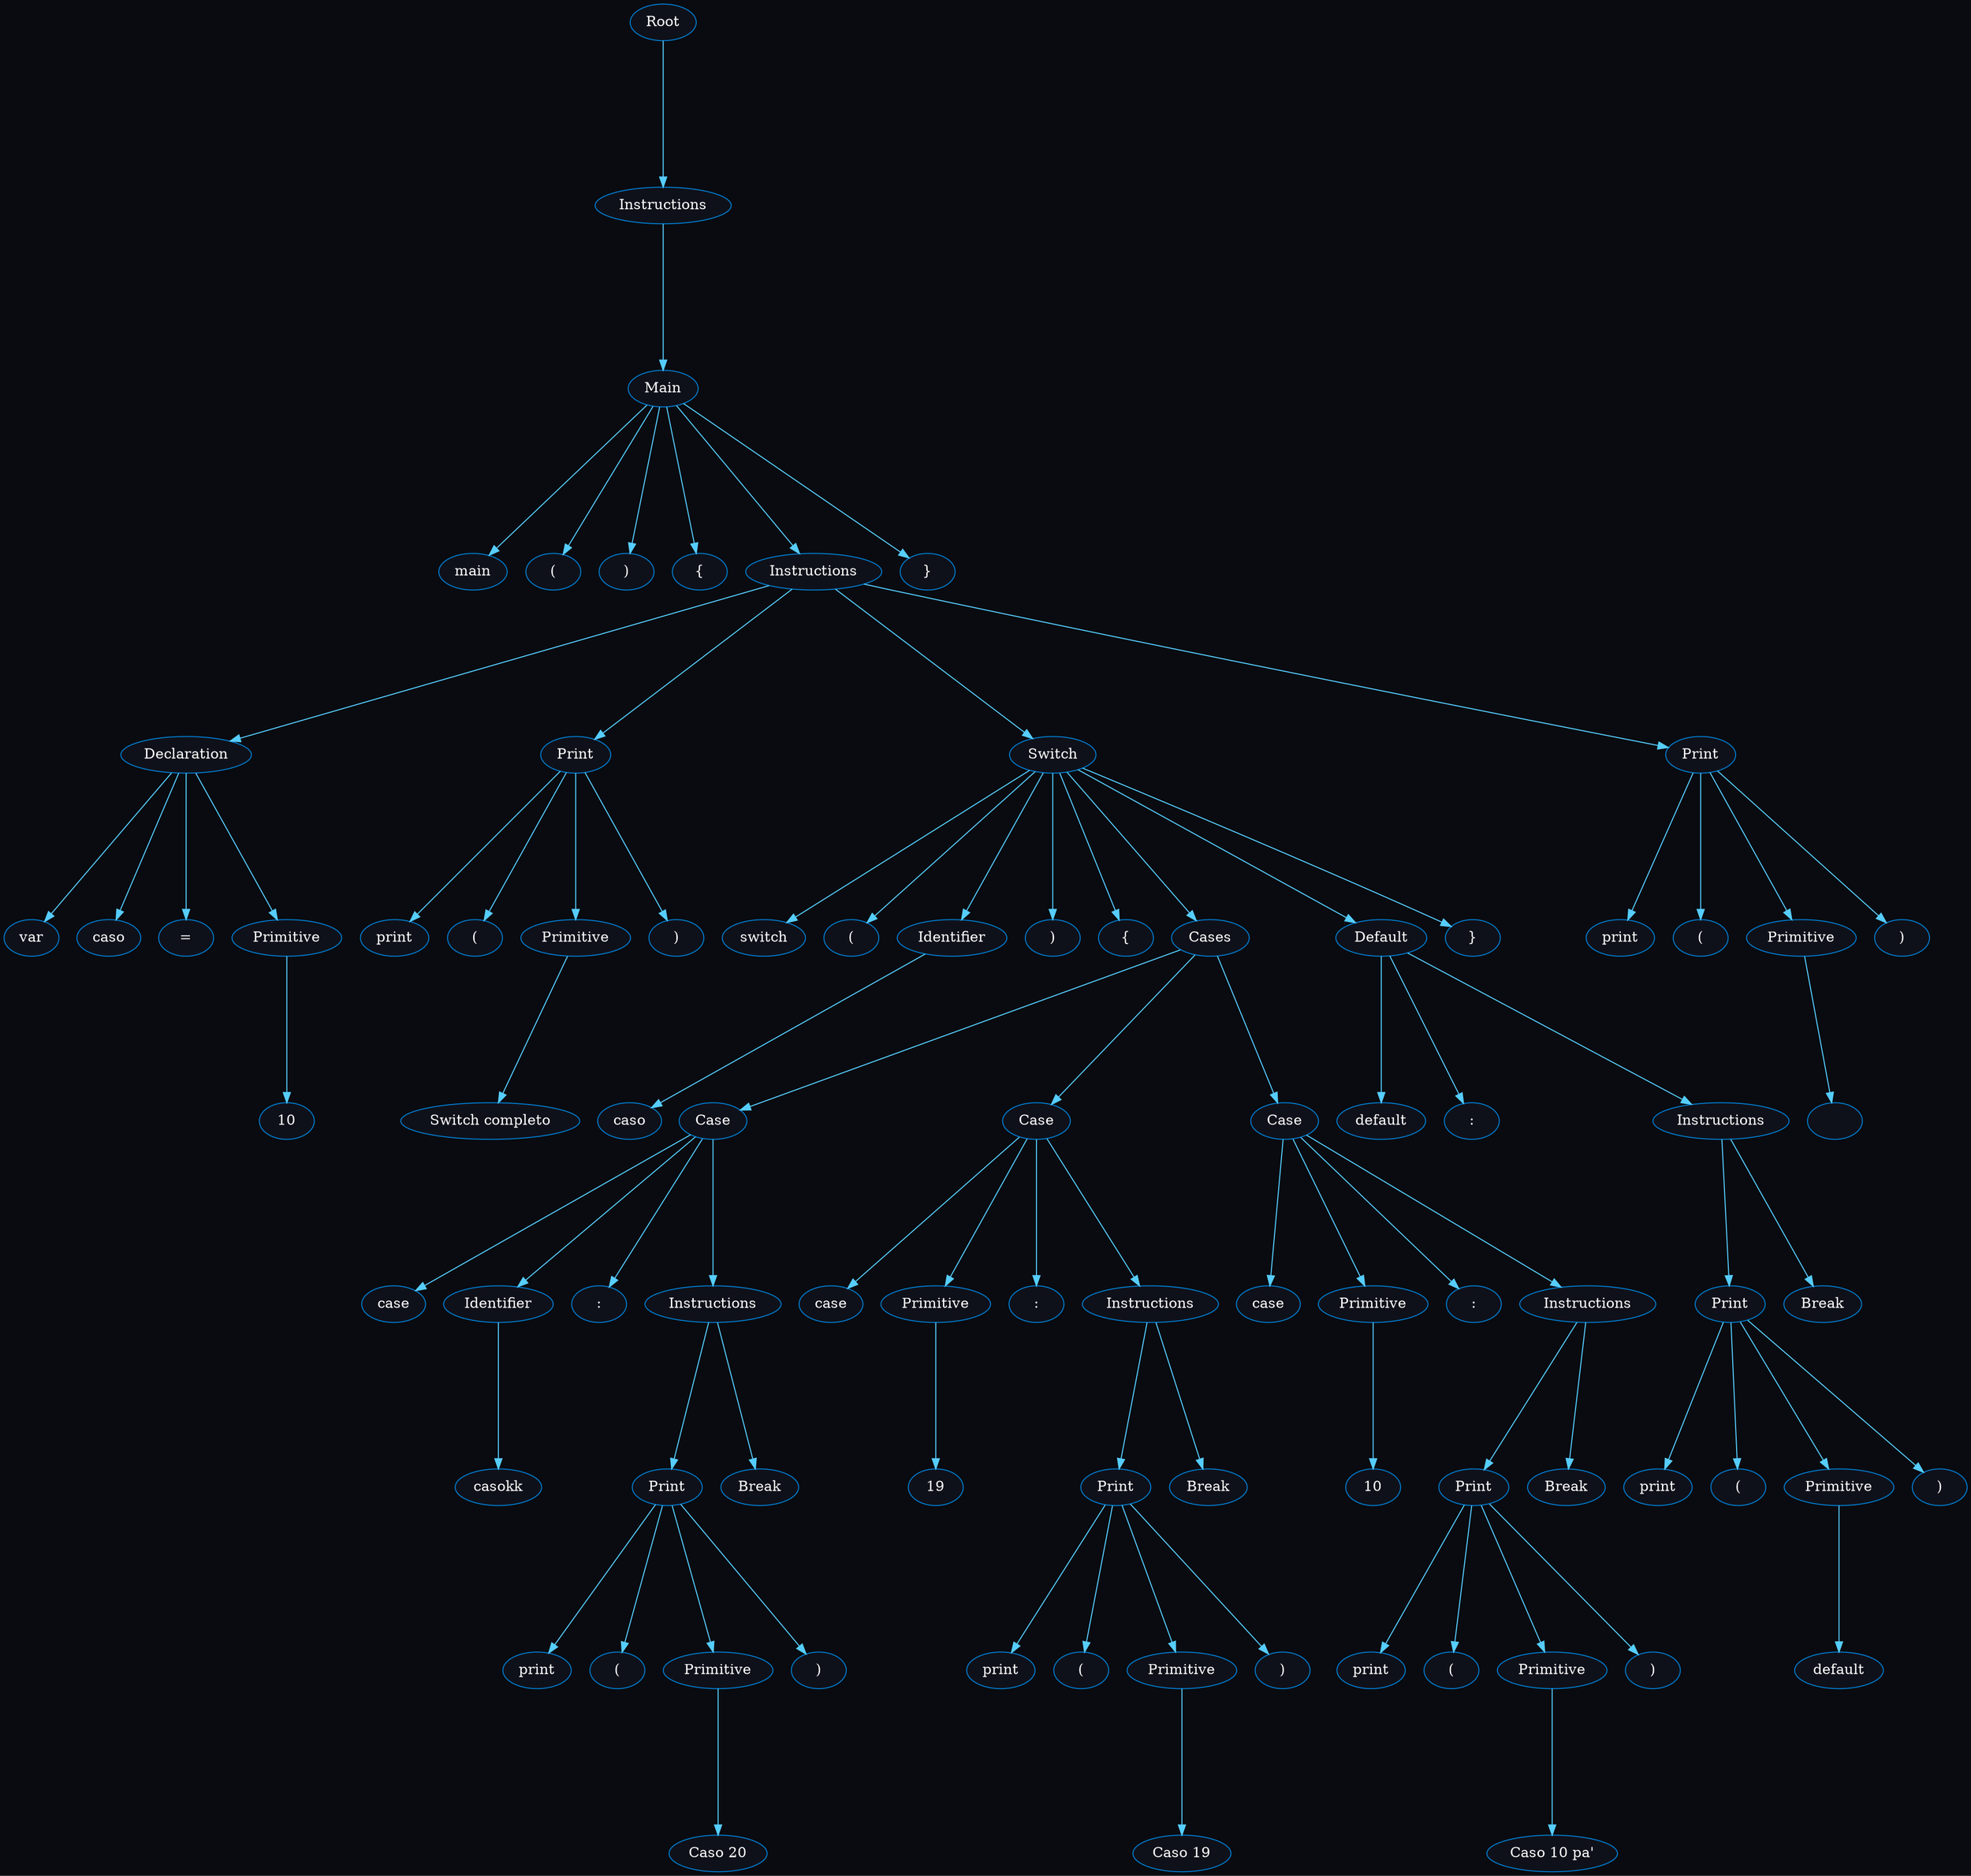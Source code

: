 digraph {
ranksep="2";
bgcolor = "#090B10";
edge[color="#56cdff"];
node [style="filled" fillcolor = "#0F111A" fontcolor = "white" color = "#007acc"];n0[label="Root"];
n1 [label = "Instructions"];
n0 -> n1;
n2 [label = "Main"];
n1 -> n2;
n3 [label = "main"];
n2 -> n3;
n4 [label = "("];
n2 -> n4;
n5 [label = ")"];
n2 -> n5;
n6 [label = "{"];
n2 -> n6;
n7 [label = "Instructions"];
n2 -> n7;
n8 [label = "Declaration"];
n7 -> n8;
n9 [label = "var"];
n8 -> n9;
n10 [label = "caso"];
n8 -> n10;
n11 [label = "="];
n8 -> n11;
n12 [label = "Primitive"];
n8 -> n12;
n13 [label = "10"];
n12 -> n13;
n14 [label = "Print"];
n7 -> n14;
n15 [label = "print"];
n14 -> n15;
n16 [label = "("];
n14 -> n16;
n17 [label = "Primitive"];
n14 -> n17;
n18 [label = "Switch completo"];
n17 -> n18;
n19 [label = ")"];
n14 -> n19;
n20 [label = "Switch"];
n7 -> n20;
n21 [label = "switch"];
n20 -> n21;
n22 [label = "("];
n20 -> n22;
n23 [label = "Identifier"];
n20 -> n23;
n24 [label = "caso"];
n23 -> n24;
n25 [label = ")"];
n20 -> n25;
n26 [label = "{"];
n20 -> n26;
n27 [label = "Cases"];
n20 -> n27;
n28 [label = "Case"];
n27 -> n28;
n29 [label = "case"];
n28 -> n29;
n30 [label = "Identifier"];
n28 -> n30;
n31 [label = "casokk"];
n30 -> n31;
n32 [label = ":"];
n28 -> n32;
n33 [label = "Instructions"];
n28 -> n33;
n34 [label = "Print"];
n33 -> n34;
n35 [label = "print"];
n34 -> n35;
n36 [label = "("];
n34 -> n36;
n37 [label = "Primitive"];
n34 -> n37;
n38 [label = "Caso 20"];
n37 -> n38;
n39 [label = ")"];
n34 -> n39;
n40 [label = "Break"];
n33 -> n40;
n41 [label = "Case"];
n27 -> n41;
n42 [label = "case"];
n41 -> n42;
n43 [label = "Primitive"];
n41 -> n43;
n44 [label = "19"];
n43 -> n44;
n45 [label = ":"];
n41 -> n45;
n46 [label = "Instructions"];
n41 -> n46;
n47 [label = "Print"];
n46 -> n47;
n48 [label = "print"];
n47 -> n48;
n49 [label = "("];
n47 -> n49;
n50 [label = "Primitive"];
n47 -> n50;
n51 [label = "Caso 19"];
n50 -> n51;
n52 [label = ")"];
n47 -> n52;
n53 [label = "Break"];
n46 -> n53;
n54 [label = "Case"];
n27 -> n54;
n55 [label = "case"];
n54 -> n55;
n56 [label = "Primitive"];
n54 -> n56;
n57 [label = "10"];
n56 -> n57;
n58 [label = ":"];
n54 -> n58;
n59 [label = "Instructions"];
n54 -> n59;
n60 [label = "Print"];
n59 -> n60;
n61 [label = "print"];
n60 -> n61;
n62 [label = "("];
n60 -> n62;
n63 [label = "Primitive"];
n60 -> n63;
n64 [label = "Caso 10 pa'"];
n63 -> n64;
n65 [label = ")"];
n60 -> n65;
n66 [label = "Break"];
n59 -> n66;
n67 [label = "Default"];
n20 -> n67;
n68 [label = "default"];
n67 -> n68;
n69 [label = ":"];
n67 -> n69;
n70 [label = "Instructions"];
n67 -> n70;
n71 [label = "Print"];
n70 -> n71;
n72 [label = "print"];
n71 -> n72;
n73 [label = "("];
n71 -> n73;
n74 [label = "Primitive"];
n71 -> n74;
n75 [label = "default"];
n74 -> n75;
n76 [label = ")"];
n71 -> n76;
n77 [label = "Break"];
n70 -> n77;
n78 [label = "}"];
n20 -> n78;
n79 [label = "Print"];
n7 -> n79;
n80 [label = "print"];
n79 -> n80;
n81 [label = "("];
n79 -> n81;
n82 [label = "Primitive"];
n79 -> n82;
n83 [label = ""];
n82 -> n83;
n84 [label = ")"];
n79 -> n84;
n85 [label = "}"];
n2 -> n85;
}